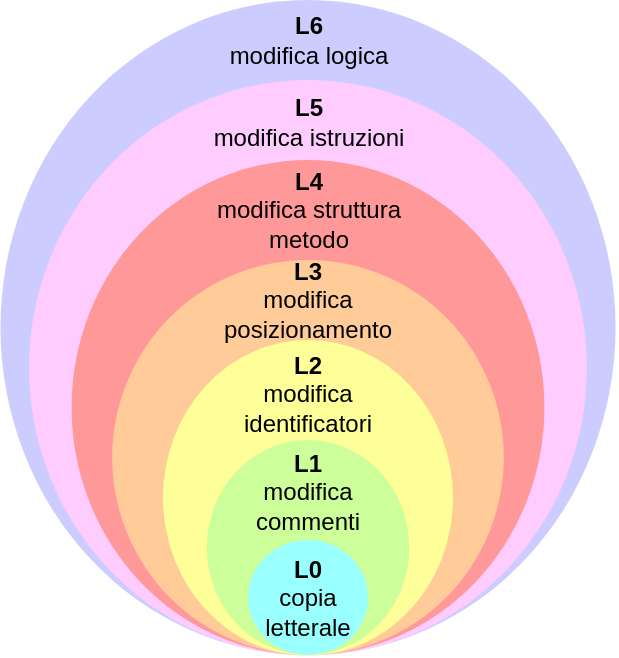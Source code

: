 <mxfile version="19.0.3" type="device" pages="2"><diagram id="3PCZ0f4DfU4tCHQ0LoRr" name="Page-1"><mxGraphModel dx="754" dy="507" grid="1" gridSize="10" guides="1" tooltips="1" connect="1" arrows="1" fold="1" page="1" pageScale="1" pageWidth="1169" pageHeight="827" math="0" shadow="0"><root><mxCell id="0"/><mxCell id="1" parent="0"/><mxCell id="NQpcbJ37nGh2VBlRJpCo-13" value="" style="ellipse;whiteSpace=wrap;html=1;fillColor=#CCCCFF;strokeColor=none;" vertex="1" parent="1"><mxGeometry x="121.25" y="70" width="307.52" height="327.5" as="geometry"/></mxCell><mxCell id="NQpcbJ37nGh2VBlRJpCo-12" value="" style="ellipse;whiteSpace=wrap;html=1;fillColor=#FFCCFF;strokeColor=none;" vertex="1" parent="1"><mxGeometry x="135.51" y="110" width="278.96" height="287.75" as="geometry"/></mxCell><mxCell id="NQpcbJ37nGh2VBlRJpCo-6" value="" style="ellipse;whiteSpace=wrap;html=1;fillColor=#FF9999;strokeColor=none;" vertex="1" parent="1"><mxGeometry x="156.78" y="150" width="236.42" height="247.5" as="geometry"/></mxCell><mxCell id="NQpcbJ37nGh2VBlRJpCo-11" value="" style="ellipse;whiteSpace=wrap;html=1;fillColor=#FFCC99;strokeColor=none;" vertex="1" parent="1"><mxGeometry x="177.1" y="200" width="195.79" height="197.5" as="geometry"/></mxCell><mxCell id="NQpcbJ37nGh2VBlRJpCo-4" value="" style="ellipse;whiteSpace=wrap;html=1;fillColor=#FFFF99;strokeColor=none;" vertex="1" parent="1"><mxGeometry x="202.5" y="240" width="145" height="157.75" as="geometry"/></mxCell><mxCell id="NQpcbJ37nGh2VBlRJpCo-2" value="" style="ellipse;whiteSpace=wrap;html=1;fillColor=#CCFF99;strokeColor=none;" vertex="1" parent="1"><mxGeometry x="224.38" y="290" width="101.25" height="107.5" as="geometry"/></mxCell><mxCell id="NQpcbJ37nGh2VBlRJpCo-1" value="&lt;b&gt;L0&lt;/b&gt;&lt;br&gt;copia&lt;br&gt;letterale" style="ellipse;whiteSpace=wrap;html=1;strokeColor=none;fillColor=#99FFFF;" vertex="1" parent="1"><mxGeometry x="245" y="340" width="60" height="57.5" as="geometry"/></mxCell><mxCell id="NQpcbJ37nGh2VBlRJpCo-17" value="&lt;b&gt;L1&lt;/b&gt;&lt;br&gt;modifica commenti" style="text;html=1;strokeColor=none;fillColor=none;align=center;verticalAlign=middle;whiteSpace=wrap;rounded=0;" vertex="1" parent="1"><mxGeometry x="245" y="301" width="60" height="30" as="geometry"/></mxCell><mxCell id="NQpcbJ37nGh2VBlRJpCo-18" value="&lt;b&gt;L2&lt;/b&gt;&lt;br&gt;modifica identificatori" style="text;html=1;strokeColor=none;fillColor=none;align=center;verticalAlign=middle;whiteSpace=wrap;rounded=0;" vertex="1" parent="1"><mxGeometry x="245.01" y="252" width="60" height="30" as="geometry"/></mxCell><mxCell id="NQpcbJ37nGh2VBlRJpCo-20" value="&lt;b&gt;L3&lt;/b&gt;&lt;br&gt;modifica posizionamento" style="text;html=1;strokeColor=none;fillColor=none;align=center;verticalAlign=middle;whiteSpace=wrap;rounded=0;" vertex="1" parent="1"><mxGeometry x="245.01" y="204.5" width="60" height="30" as="geometry"/></mxCell><mxCell id="NQpcbJ37nGh2VBlRJpCo-21" value="&lt;b&gt;L4&lt;br&gt;&lt;/b&gt;modifica struttura metodo" style="text;html=1;strokeColor=none;fillColor=none;align=center;verticalAlign=middle;whiteSpace=wrap;rounded=0;" vertex="1" parent="1"><mxGeometry x="227.5" y="160" width="94.99" height="30" as="geometry"/></mxCell><mxCell id="NQpcbJ37nGh2VBlRJpCo-22" value="&lt;b&gt;L5&lt;br&gt;&lt;/b&gt;modifica istruzioni" style="text;html=1;strokeColor=none;fillColor=none;align=center;verticalAlign=middle;whiteSpace=wrap;rounded=0;" vertex="1" parent="1"><mxGeometry x="218.74" y="116" width="112.5" height="30" as="geometry"/></mxCell><mxCell id="NQpcbJ37nGh2VBlRJpCo-24" value="&lt;b&gt;L6&lt;br&gt;&lt;/b&gt;modifica logica" style="text;html=1;strokeColor=none;fillColor=none;align=center;verticalAlign=middle;whiteSpace=wrap;rounded=0;" vertex="1" parent="1"><mxGeometry x="218.74" y="75" width="112.5" height="30" as="geometry"/></mxCell></root></mxGraphModel></diagram><diagram id="w7QYM0qGBUBcGN41qsJo" name="Page-2"><mxGraphModel dx="1018" dy="685" grid="1" gridSize="10" guides="1" tooltips="1" connect="1" arrows="1" fold="1" page="1" pageScale="1" pageWidth="1169" pageHeight="827" math="0" shadow="0"><root><mxCell id="0"/><mxCell id="1" parent="0"/><mxCell id="rdYQcQtHzGeaz9ziLu02-1" value="" style="ellipse;whiteSpace=wrap;html=1;fillColor=#CCCCFF;strokeColor=none;" vertex="1" parent="1"><mxGeometry x="121.25" y="70" width="307.52" height="327.5" as="geometry"/></mxCell><mxCell id="rdYQcQtHzGeaz9ziLu02-2" value="" style="ellipse;whiteSpace=wrap;html=1;fillColor=#FFCCFF;strokeColor=none;" vertex="1" parent="1"><mxGeometry x="135.51" y="110" width="278.96" height="287.75" as="geometry"/></mxCell><mxCell id="rdYQcQtHzGeaz9ziLu02-3" value="" style="ellipse;whiteSpace=wrap;html=1;fillColor=#FF9999;strokeColor=none;" vertex="1" parent="1"><mxGeometry x="156.78" y="150" width="236.42" height="247.5" as="geometry"/></mxCell><mxCell id="rdYQcQtHzGeaz9ziLu02-4" value="" style="ellipse;whiteSpace=wrap;html=1;fillColor=#FFCC99;strokeColor=none;" vertex="1" parent="1"><mxGeometry x="177.1" y="200" width="195.79" height="197.5" as="geometry"/></mxCell><mxCell id="rdYQcQtHzGeaz9ziLu02-5" value="" style="ellipse;whiteSpace=wrap;html=1;fillColor=#FFFF99;strokeColor=none;" vertex="1" parent="1"><mxGeometry x="202.5" y="240" width="145" height="157.75" as="geometry"/></mxCell><mxCell id="rdYQcQtHzGeaz9ziLu02-6" value="" style="ellipse;whiteSpace=wrap;html=1;fillColor=#CCFF99;strokeColor=none;" vertex="1" parent="1"><mxGeometry x="224.38" y="290" width="101.25" height="107.5" as="geometry"/></mxCell><mxCell id="rdYQcQtHzGeaz9ziLu02-7" value="&lt;b&gt;L0&lt;/b&gt;&lt;br&gt;copia&lt;br&gt;letterale" style="ellipse;whiteSpace=wrap;html=1;strokeColor=none;fillColor=#99FFFF;" vertex="1" parent="1"><mxGeometry x="245" y="340" width="60" height="57.5" as="geometry"/></mxCell><mxCell id="rdYQcQtHzGeaz9ziLu02-8" value="&lt;b&gt;L1&lt;/b&gt;&lt;br&gt;modifica commenti" style="text;html=1;strokeColor=none;fillColor=none;align=center;verticalAlign=middle;whiteSpace=wrap;rounded=0;" vertex="1" parent="1"><mxGeometry x="245" y="301" width="60" height="30" as="geometry"/></mxCell><mxCell id="rdYQcQtHzGeaz9ziLu02-9" value="&lt;b&gt;L2&lt;/b&gt;&lt;br&gt;modifica identificatori" style="text;html=1;strokeColor=none;fillColor=none;align=center;verticalAlign=middle;whiteSpace=wrap;rounded=0;" vertex="1" parent="1"><mxGeometry x="245.01" y="252" width="60" height="30" as="geometry"/></mxCell><mxCell id="rdYQcQtHzGeaz9ziLu02-10" value="&lt;b&gt;L3&lt;/b&gt;&lt;br&gt;modifica posizionamento" style="text;html=1;strokeColor=none;fillColor=none;align=center;verticalAlign=middle;whiteSpace=wrap;rounded=0;" vertex="1" parent="1"><mxGeometry x="245.01" y="204.5" width="60" height="30" as="geometry"/></mxCell><mxCell id="rdYQcQtHzGeaz9ziLu02-11" value="&lt;b&gt;L4&lt;br&gt;&lt;/b&gt;modifica struttura metodo" style="text;html=1;strokeColor=none;fillColor=none;align=center;verticalAlign=middle;whiteSpace=wrap;rounded=0;" vertex="1" parent="1"><mxGeometry x="227.5" y="160" width="94.99" height="30" as="geometry"/></mxCell><mxCell id="rdYQcQtHzGeaz9ziLu02-12" value="&lt;b&gt;L5&lt;br&gt;&lt;/b&gt;modifica istruzioni" style="text;html=1;strokeColor=none;fillColor=none;align=center;verticalAlign=middle;whiteSpace=wrap;rounded=0;" vertex="1" parent="1"><mxGeometry x="218.74" y="116" width="112.5" height="30" as="geometry"/></mxCell><mxCell id="rdYQcQtHzGeaz9ziLu02-13" value="&lt;b&gt;L6&lt;br&gt;&lt;/b&gt;modifica logica" style="text;html=1;strokeColor=none;fillColor=none;align=center;verticalAlign=middle;whiteSpace=wrap;rounded=0;" vertex="1" parent="1"><mxGeometry x="218.74" y="75" width="112.5" height="30" as="geometry"/></mxCell></root></mxGraphModel></diagram></mxfile>